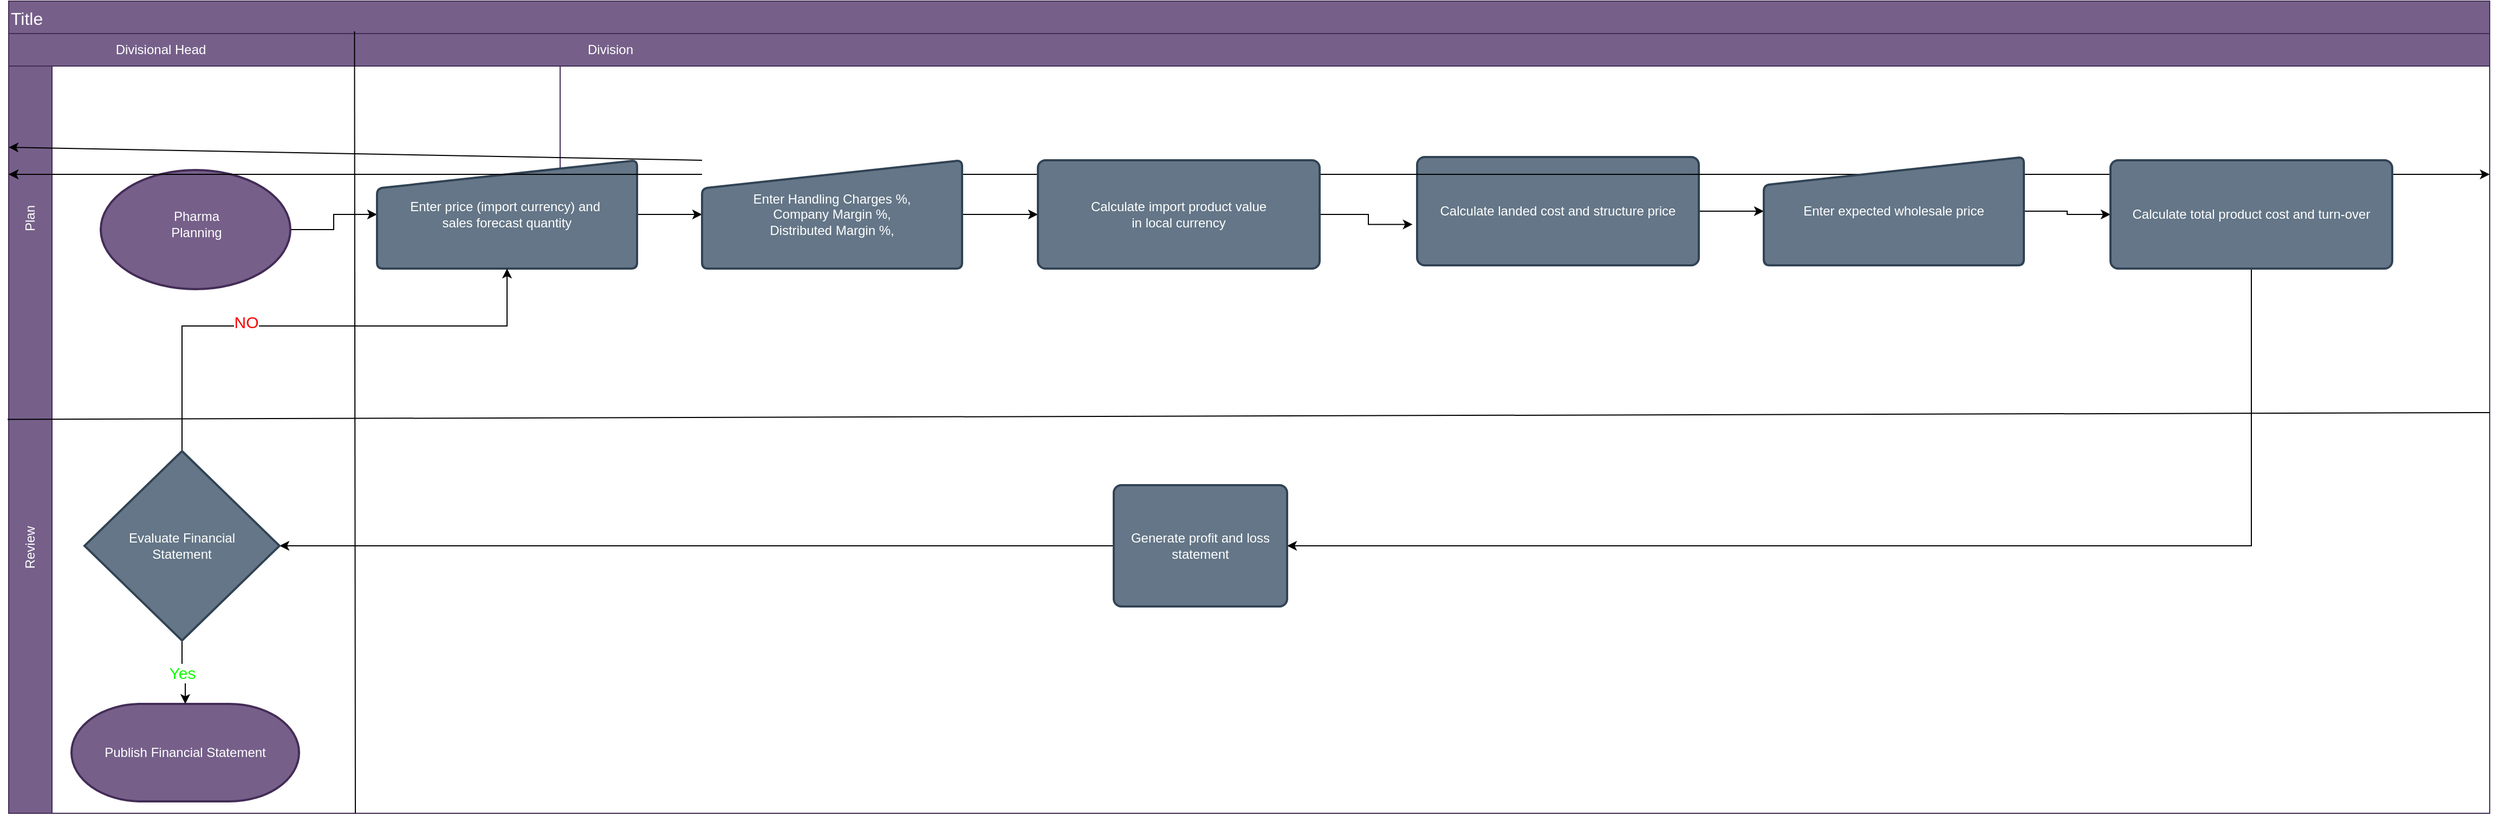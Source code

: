 <mxfile version="22.1.3" type="device">
  <diagram name="Page-1" id="Wng78zgXMxNBorSrREwi">
    <mxGraphModel dx="2484" dy="1814" grid="1" gridSize="10" guides="1" tooltips="1" connect="1" arrows="1" fold="1" page="1" pageScale="1" pageWidth="827" pageHeight="1169" math="0" shadow="0">
      <root>
        <mxCell id="0" />
        <mxCell id="1" parent="0" />
        <mxCell id="yCWt2Bw2ByoD9LctmX1r-72" value="" style="edgeStyle=orthogonalEdgeStyle;rounded=0;orthogonalLoop=1;jettySize=auto;html=1;" edge="1" parent="1" source="yCWt2Bw2ByoD9LctmX1r-68" target="yCWt2Bw2ByoD9LctmX1r-71">
          <mxGeometry relative="1" as="geometry" />
        </mxCell>
        <mxCell id="yCWt2Bw2ByoD9LctmX1r-68" value="Calculate landed cost and structure price" style="rounded=1;whiteSpace=wrap;html=1;absoluteArcSize=1;arcSize=14;strokeWidth=2;fillColor=#647687;fontColor=#ffffff;strokeColor=#314354;" vertex="1" parent="1">
          <mxGeometry x="1320" y="424" width="260" height="100" as="geometry" />
        </mxCell>
        <mxCell id="yCWt2Bw2ByoD9LctmX1r-13" value="Title" style="shape=table;startSize=30;container=1;collapsible=0;childLayout=tableLayout;fixedRows=1;rowLines=0;fontStyle=0;strokeColor=#432D57;fontSize=16;align=left;fillColor=#76608a;fontColor=#ffffff;" vertex="1" parent="1">
          <mxGeometry x="20" y="280" width="2290" height="750" as="geometry" />
        </mxCell>
        <mxCell id="yCWt2Bw2ByoD9LctmX1r-14" value="" style="shape=tableRow;horizontal=0;startSize=0;swimlaneHead=0;swimlaneBody=0;top=0;left=0;bottom=0;right=0;collapsible=0;dropTarget=0;fillColor=none;points=[[0,0.5],[1,0.5]];portConstraint=eastwest;strokeColor=inherit;fontSize=16;" vertex="1" parent="yCWt2Bw2ByoD9LctmX1r-13">
          <mxGeometry y="30" width="2290" height="50" as="geometry" />
        </mxCell>
        <mxCell id="yCWt2Bw2ByoD9LctmX1r-15" value="" style="shape=partialRectangle;html=1;whiteSpace=wrap;connectable=0;fillColor=none;top=0;left=0;bottom=0;right=0;overflow=hidden;pointerEvents=1;strokeColor=inherit;fontSize=16;" vertex="1" parent="yCWt2Bw2ByoD9LctmX1r-14">
          <mxGeometry width="509" height="50" as="geometry">
            <mxRectangle width="509" height="50" as="alternateBounds" />
          </mxGeometry>
        </mxCell>
        <mxCell id="yCWt2Bw2ByoD9LctmX1r-16" value="" style="shape=partialRectangle;html=1;whiteSpace=wrap;connectable=0;fillColor=none;top=0;left=0;bottom=0;right=0;align=left;spacingLeft=6;overflow=hidden;strokeColor=inherit;fontSize=16;" vertex="1" parent="yCWt2Bw2ByoD9LctmX1r-14">
          <mxGeometry x="509" width="1781" height="50" as="geometry">
            <mxRectangle width="1781" height="50" as="alternateBounds" />
          </mxGeometry>
        </mxCell>
        <mxCell id="yCWt2Bw2ByoD9LctmX1r-17" value="" style="shape=tableRow;horizontal=0;startSize=0;swimlaneHead=0;swimlaneBody=0;top=0;left=0;bottom=0;right=0;collapsible=0;dropTarget=0;fillColor=none;points=[[0,0.5],[1,0.5]];portConstraint=eastwest;strokeColor=inherit;fontSize=16;" vertex="1" parent="yCWt2Bw2ByoD9LctmX1r-13">
          <mxGeometry y="80" width="2290" height="30" as="geometry" />
        </mxCell>
        <mxCell id="yCWt2Bw2ByoD9LctmX1r-18" value="" style="shape=partialRectangle;html=1;whiteSpace=wrap;connectable=0;fillColor=none;top=0;left=0;bottom=0;right=0;overflow=hidden;strokeColor=inherit;fontSize=16;" vertex="1" parent="yCWt2Bw2ByoD9LctmX1r-17">
          <mxGeometry width="509" height="30" as="geometry">
            <mxRectangle width="509" height="30" as="alternateBounds" />
          </mxGeometry>
        </mxCell>
        <mxCell id="yCWt2Bw2ByoD9LctmX1r-19" value="" style="shape=partialRectangle;html=1;whiteSpace=wrap;connectable=0;fillColor=none;top=0;left=0;bottom=0;right=0;align=left;spacingLeft=6;overflow=hidden;strokeColor=inherit;fontSize=16;" vertex="1" parent="yCWt2Bw2ByoD9LctmX1r-17">
          <mxGeometry x="509" width="1781" height="30" as="geometry">
            <mxRectangle width="1781" height="30" as="alternateBounds" />
          </mxGeometry>
        </mxCell>
        <mxCell id="yCWt2Bw2ByoD9LctmX1r-20" value="" style="shape=tableRow;horizontal=0;startSize=0;swimlaneHead=0;swimlaneBody=0;top=0;left=0;bottom=0;right=0;collapsible=0;dropTarget=0;fillColor=none;points=[[0,0.5],[1,0.5]];portConstraint=eastwest;strokeColor=inherit;fontSize=16;" vertex="1" parent="yCWt2Bw2ByoD9LctmX1r-13">
          <mxGeometry y="110" width="2290" height="50" as="geometry" />
        </mxCell>
        <mxCell id="yCWt2Bw2ByoD9LctmX1r-21" value="" style="shape=partialRectangle;html=1;whiteSpace=wrap;connectable=0;fillColor=none;top=0;left=0;bottom=0;right=0;overflow=hidden;strokeColor=inherit;fontSize=16;" vertex="1" parent="yCWt2Bw2ByoD9LctmX1r-20">
          <mxGeometry width="509" height="50" as="geometry">
            <mxRectangle width="509" height="50" as="alternateBounds" />
          </mxGeometry>
        </mxCell>
        <mxCell id="yCWt2Bw2ByoD9LctmX1r-22" value="" style="shape=partialRectangle;html=1;whiteSpace=wrap;connectable=0;fillColor=none;top=0;left=0;bottom=0;right=0;align=left;spacingLeft=6;overflow=hidden;strokeColor=inherit;fontSize=16;" vertex="1" parent="yCWt2Bw2ByoD9LctmX1r-20">
          <mxGeometry x="509" width="1781" height="50" as="geometry">
            <mxRectangle width="1781" height="50" as="alternateBounds" />
          </mxGeometry>
        </mxCell>
        <mxCell id="yCWt2Bw2ByoD9LctmX1r-58" value="" style="shape=singleArrow;whiteSpace=wrap;html=1;arrowWidth=0.4;arrowSize=0.4;fillColor=#647687;strokeColor=#314354;fontColor=#ffffff;strokeWidth=2;rounded=1;arcSize=11;" vertex="1" parent="yCWt2Bw2ByoD9LctmX1r-20">
          <mxGeometry x="2290" width="NaN" height="50" as="geometry">
            <mxRectangle width="NaN" height="50" as="alternateBounds" />
          </mxGeometry>
        </mxCell>
        <mxCell id="yCWt2Bw2ByoD9LctmX1r-60" value="" style="rounded=1;whiteSpace=wrap;html=1;fillColor=#647687;strokeColor=#314354;fontColor=#ffffff;strokeWidth=2;arcSize=11;" vertex="1" parent="yCWt2Bw2ByoD9LctmX1r-20">
          <mxGeometry width="NaN" height="50" as="geometry">
            <mxRectangle width="NaN" height="50" as="alternateBounds" />
          </mxGeometry>
        </mxCell>
        <mxCell id="yCWt2Bw2ByoD9LctmX1r-62" value="" style="shape=waypoint;sketch=0;size=6;pointerEvents=1;points=[];fillColor=#647687;resizable=0;rotatable=0;perimeter=centerPerimeter;snapToPoint=1;strokeColor=#314354;fontColor=#ffffff;strokeWidth=2;rounded=1;arcSize=11;" vertex="1" parent="yCWt2Bw2ByoD9LctmX1r-20">
          <mxGeometry width="NaN" height="50" as="geometry">
            <mxRectangle width="NaN" height="50" as="alternateBounds" />
          </mxGeometry>
        </mxCell>
        <mxCell id="yCWt2Bw2ByoD9LctmX1r-64" value="" style="whiteSpace=wrap;html=1;fillColor=#647687;strokeColor=#314354;fontColor=#ffffff;strokeWidth=2;rounded=1;arcSize=11;" vertex="1" parent="yCWt2Bw2ByoD9LctmX1r-20">
          <mxGeometry width="NaN" height="50" as="geometry">
            <mxRectangle width="NaN" height="50" as="alternateBounds" />
          </mxGeometry>
        </mxCell>
        <mxCell id="yCWt2Bw2ByoD9LctmX1r-23" value="" style="rounded=0;whiteSpace=wrap;html=1;fillColor=#76608a;fontColor=#ffffff;strokeColor=#432D57;" vertex="1" parent="1">
          <mxGeometry x="20" y="310" width="40" height="720" as="geometry" />
        </mxCell>
        <mxCell id="yCWt2Bw2ByoD9LctmX1r-31" value="" style="rounded=0;whiteSpace=wrap;html=1;fillColor=#76608a;fontColor=#ffffff;strokeColor=#432D57;" vertex="1" parent="1">
          <mxGeometry x="20" y="310" width="2290" height="30" as="geometry" />
        </mxCell>
        <mxCell id="yCWt2Bw2ByoD9LctmX1r-32" value="Review" style="text;html=1;align=center;verticalAlign=middle;resizable=0;points=[];autosize=1;strokeColor=none;fillColor=none;rotation=-90;fontColor=#ffffff;" vertex="1" parent="1">
          <mxGeometry x="10" y="770" width="60" height="30" as="geometry" />
        </mxCell>
        <mxCell id="yCWt2Bw2ByoD9LctmX1r-33" value="Plan&lt;br&gt;" style="text;html=1;align=center;verticalAlign=middle;resizable=0;points=[];autosize=1;strokeColor=none;fillColor=none;rotation=-90;fontColor=#FFFFFF;" vertex="1" parent="1">
          <mxGeometry x="15" y="466" width="50" height="30" as="geometry" />
        </mxCell>
        <mxCell id="yCWt2Bw2ByoD9LctmX1r-29" value="" style="endArrow=none;html=1;rounded=0;exitX=0;exitY=0.636;exitDx=0;exitDy=0;exitPerimeter=0;" edge="1" parent="1">
          <mxGeometry width="50" height="50" relative="1" as="geometry">
            <mxPoint x="19" y="666.2" as="sourcePoint" />
            <mxPoint x="2310" y="660" as="targetPoint" />
          </mxGeometry>
        </mxCell>
        <mxCell id="yCWt2Bw2ByoD9LctmX1r-37" value="" style="endArrow=none;html=1;rounded=0;entryX=0.219;entryY=-0.067;entryDx=0;entryDy=0;entryPerimeter=0;" edge="1" parent="1">
          <mxGeometry width="50" height="50" relative="1" as="geometry">
            <mxPoint x="340" y="1030" as="sourcePoint" />
            <mxPoint x="339.22" y="307.99" as="targetPoint" />
          </mxGeometry>
        </mxCell>
        <mxCell id="yCWt2Bw2ByoD9LctmX1r-38" value="Divisional Head" style="text;html=1;align=center;verticalAlign=middle;resizable=0;points=[];autosize=1;strokeColor=none;fillColor=none;fontColor=#ffffff;" vertex="1" parent="1">
          <mxGeometry x="105" y="310" width="110" height="30" as="geometry" />
        </mxCell>
        <mxCell id="yCWt2Bw2ByoD9LctmX1r-39" value="Division" style="text;html=1;align=center;verticalAlign=middle;resizable=0;points=[];autosize=1;strokeColor=none;fillColor=none;fontColor=#ffffff;" vertex="1" parent="1">
          <mxGeometry x="540" y="310" width="70" height="30" as="geometry" />
        </mxCell>
        <mxCell id="yCWt2Bw2ByoD9LctmX1r-41" value="Pharma &lt;br&gt;Planning" style="text;html=1;align=center;verticalAlign=middle;resizable=0;points=[];autosize=1;strokeColor=none;fillColor=none;fontColor=#ffffff;" vertex="1" parent="1">
          <mxGeometry x="120" y="391" width="70" height="40" as="geometry" />
        </mxCell>
        <mxCell id="yCWt2Bw2ByoD9LctmX1r-49" value="" style="edgeStyle=orthogonalEdgeStyle;rounded=0;orthogonalLoop=1;jettySize=auto;html=1;" edge="1" parent="1" source="yCWt2Bw2ByoD9LctmX1r-44" target="yCWt2Bw2ByoD9LctmX1r-46">
          <mxGeometry relative="1" as="geometry" />
        </mxCell>
        <mxCell id="yCWt2Bw2ByoD9LctmX1r-44" value="" style="strokeWidth=2;html=1;shape=mxgraph.flowchart.start_2;whiteSpace=wrap;fillColor=#76608a;fontColor=#ffffff;strokeColor=#432D57;" vertex="1" parent="1">
          <mxGeometry x="105" y="436" width="175" height="110" as="geometry" />
        </mxCell>
        <mxCell id="yCWt2Bw2ByoD9LctmX1r-45" value="Pharma&lt;br&gt;Planning" style="text;html=1;align=center;verticalAlign=middle;resizable=0;points=[];autosize=1;strokeColor=none;fillColor=none;fontColor=#FFFFFF;" vertex="1" parent="1">
          <mxGeometry x="157.5" y="466" width="70" height="40" as="geometry" />
        </mxCell>
        <mxCell id="yCWt2Bw2ByoD9LctmX1r-57" value="" style="edgeStyle=orthogonalEdgeStyle;rounded=0;orthogonalLoop=1;jettySize=auto;html=1;" edge="1" parent="1" source="yCWt2Bw2ByoD9LctmX1r-46" target="yCWt2Bw2ByoD9LctmX1r-51">
          <mxGeometry relative="1" as="geometry" />
        </mxCell>
        <mxCell id="yCWt2Bw2ByoD9LctmX1r-46" value="Enter price (import currency) and&amp;nbsp;&lt;br style=&quot;border-color: var(--border-color);&quot;&gt;&lt;span style=&quot;&quot;&gt;sales forecast quantity&lt;/span&gt;" style="html=1;strokeWidth=2;shape=manualInput;whiteSpace=wrap;rounded=1;size=26;arcSize=11;fillColor=#647687;fontColor=#ffffff;strokeColor=#314354;" vertex="1" parent="1">
          <mxGeometry x="360" y="427" width="240" height="100" as="geometry" />
        </mxCell>
        <mxCell id="yCWt2Bw2ByoD9LctmX1r-59" value="" style="edgeStyle=orthogonalEdgeStyle;rounded=0;orthogonalLoop=1;jettySize=auto;html=1;" edge="1" parent="1" source="yCWt2Bw2ByoD9LctmX1r-51" target="yCWt2Bw2ByoD9LctmX1r-58">
          <mxGeometry relative="1" as="geometry" />
        </mxCell>
        <mxCell id="yCWt2Bw2ByoD9LctmX1r-61" value="" style="edgeStyle=orthogonalEdgeStyle;rounded=0;orthogonalLoop=1;jettySize=auto;html=1;" edge="1" parent="1" source="yCWt2Bw2ByoD9LctmX1r-51" target="yCWt2Bw2ByoD9LctmX1r-60">
          <mxGeometry relative="1" as="geometry" />
        </mxCell>
        <mxCell id="yCWt2Bw2ByoD9LctmX1r-63" value="" style="edgeStyle=orthogonalEdgeStyle;rounded=0;orthogonalLoop=1;jettySize=auto;html=1;" edge="1" parent="1" source="yCWt2Bw2ByoD9LctmX1r-51" target="yCWt2Bw2ByoD9LctmX1r-62">
          <mxGeometry relative="1" as="geometry" />
        </mxCell>
        <mxCell id="yCWt2Bw2ByoD9LctmX1r-65" value="" style="edgeStyle=orthogonalEdgeStyle;rounded=0;orthogonalLoop=1;jettySize=auto;html=1;" edge="1" parent="1" source="yCWt2Bw2ByoD9LctmX1r-51" target="yCWt2Bw2ByoD9LctmX1r-64">
          <mxGeometry relative="1" as="geometry" />
        </mxCell>
        <mxCell id="yCWt2Bw2ByoD9LctmX1r-66" style="edgeStyle=orthogonalEdgeStyle;rounded=0;orthogonalLoop=1;jettySize=auto;html=1;" edge="1" parent="1" source="yCWt2Bw2ByoD9LctmX1r-51" target="yCWt2Bw2ByoD9LctmX1r-54">
          <mxGeometry relative="1" as="geometry" />
        </mxCell>
        <mxCell id="yCWt2Bw2ByoD9LctmX1r-51" value="Enter Handling Charges %,&lt;br style=&quot;border-color: var(--border-color);&quot;&gt;&lt;span style=&quot;&quot;&gt;Company Margin %,&lt;/span&gt;&lt;br style=&quot;border-color: var(--border-color);&quot;&gt;&lt;span style=&quot;&quot;&gt;Distributed Margin %,&lt;/span&gt;" style="html=1;strokeWidth=2;shape=manualInput;whiteSpace=wrap;rounded=1;size=26;arcSize=11;fillColor=#647687;fontColor=#ffffff;strokeColor=#314354;" vertex="1" parent="1">
          <mxGeometry x="660" y="427" width="240" height="100" as="geometry" />
        </mxCell>
        <mxCell id="yCWt2Bw2ByoD9LctmX1r-69" value="" style="edgeStyle=orthogonalEdgeStyle;rounded=0;orthogonalLoop=1;jettySize=auto;html=1;entryX=-0.016;entryY=0.622;entryDx=0;entryDy=0;entryPerimeter=0;" edge="1" parent="1" source="yCWt2Bw2ByoD9LctmX1r-54" target="yCWt2Bw2ByoD9LctmX1r-68">
          <mxGeometry relative="1" as="geometry" />
        </mxCell>
        <mxCell id="yCWt2Bw2ByoD9LctmX1r-54" value="Calculate import product value&lt;br style=&quot;border-color: var(--border-color);&quot;&gt;&lt;span style=&quot;&quot;&gt;in local currency&lt;/span&gt;" style="rounded=1;whiteSpace=wrap;html=1;absoluteArcSize=1;arcSize=14;strokeWidth=2;fillColor=#647687;fontColor=#ffffff;strokeColor=#314354;" vertex="1" parent="1">
          <mxGeometry x="970" y="427" width="260" height="100" as="geometry" />
        </mxCell>
        <mxCell id="yCWt2Bw2ByoD9LctmX1r-89" value="" style="edgeStyle=orthogonalEdgeStyle;rounded=0;orthogonalLoop=1;jettySize=auto;html=1;" edge="1" parent="1" source="yCWt2Bw2ByoD9LctmX1r-71" target="yCWt2Bw2ByoD9LctmX1r-88">
          <mxGeometry relative="1" as="geometry" />
        </mxCell>
        <mxCell id="yCWt2Bw2ByoD9LctmX1r-71" value="Enter expected wholesale price&lt;br&gt;" style="html=1;strokeWidth=2;shape=manualInput;whiteSpace=wrap;rounded=1;size=26;arcSize=11;fillColor=#647687;fontColor=#ffffff;strokeColor=#314354;" vertex="1" parent="1">
          <mxGeometry x="1640" y="424" width="240" height="100" as="geometry" />
        </mxCell>
        <mxCell id="yCWt2Bw2ByoD9LctmX1r-94" style="edgeStyle=orthogonalEdgeStyle;rounded=0;orthogonalLoop=1;jettySize=auto;html=1;entryX=1;entryY=0.5;entryDx=0;entryDy=0;" edge="1" parent="1" source="yCWt2Bw2ByoD9LctmX1r-88" target="yCWt2Bw2ByoD9LctmX1r-91">
          <mxGeometry relative="1" as="geometry">
            <Array as="points">
              <mxPoint x="2090" y="783" />
            </Array>
          </mxGeometry>
        </mxCell>
        <mxCell id="yCWt2Bw2ByoD9LctmX1r-88" value="Calculate total product cost and turn-over" style="rounded=1;whiteSpace=wrap;html=1;absoluteArcSize=1;arcSize=14;strokeWidth=2;fillColor=#647687;fontColor=#ffffff;strokeColor=#314354;" vertex="1" parent="1">
          <mxGeometry x="1960" y="427" width="260" height="100" as="geometry" />
        </mxCell>
        <mxCell id="yCWt2Bw2ByoD9LctmX1r-96" value="" style="edgeStyle=orthogonalEdgeStyle;rounded=0;orthogonalLoop=1;jettySize=auto;html=1;entryX=1;entryY=0.5;entryDx=0;entryDy=0;entryPerimeter=0;" edge="1" parent="1" source="yCWt2Bw2ByoD9LctmX1r-91" target="yCWt2Bw2ByoD9LctmX1r-98">
          <mxGeometry relative="1" as="geometry">
            <mxPoint x="310" y="810" as="targetPoint" />
          </mxGeometry>
        </mxCell>
        <mxCell id="yCWt2Bw2ByoD9LctmX1r-91" value="Generate profit and loss statement" style="rounded=1;whiteSpace=wrap;html=1;absoluteArcSize=1;arcSize=14;strokeWidth=2;fillColor=#647687;fontColor=#ffffff;strokeColor=#314354;" vertex="1" parent="1">
          <mxGeometry x="1040" y="727" width="160" height="112" as="geometry" />
        </mxCell>
        <mxCell id="yCWt2Bw2ByoD9LctmX1r-97" value="Publish Financial Statement" style="strokeWidth=2;html=1;shape=mxgraph.flowchart.terminator;whiteSpace=wrap;fillColor=#76608a;fontColor=#ffffff;strokeColor=#432D57;" vertex="1" parent="1">
          <mxGeometry x="78" y="929" width="210" height="90" as="geometry" />
        </mxCell>
        <mxCell id="yCWt2Bw2ByoD9LctmX1r-99" value="" style="edgeStyle=orthogonalEdgeStyle;rounded=0;orthogonalLoop=1;jettySize=auto;html=1;" edge="1" parent="1" source="yCWt2Bw2ByoD9LctmX1r-98" target="yCWt2Bw2ByoD9LctmX1r-97">
          <mxGeometry relative="1" as="geometry" />
        </mxCell>
        <mxCell id="yCWt2Bw2ByoD9LctmX1r-100" value="Yes" style="edgeLabel;html=1;align=center;verticalAlign=middle;resizable=0;points=[];fontColor=#11ff00;fontSize=15;" vertex="1" connectable="0" parent="yCWt2Bw2ByoD9LctmX1r-99">
          <mxGeometry x="-0.048" y="-1" relative="1" as="geometry">
            <mxPoint x="-1" y="-1" as="offset" />
          </mxGeometry>
        </mxCell>
        <mxCell id="yCWt2Bw2ByoD9LctmX1r-102" style="edgeStyle=orthogonalEdgeStyle;rounded=0;orthogonalLoop=1;jettySize=auto;html=1;entryX=0.5;entryY=1;entryDx=0;entryDy=0;" edge="1" parent="1" source="yCWt2Bw2ByoD9LctmX1r-98" target="yCWt2Bw2ByoD9LctmX1r-46">
          <mxGeometry relative="1" as="geometry">
            <Array as="points">
              <mxPoint x="180" y="580" />
              <mxPoint x="480" y="580" />
            </Array>
          </mxGeometry>
        </mxCell>
        <mxCell id="yCWt2Bw2ByoD9LctmX1r-103" value="NO" style="edgeLabel;html=1;align=center;verticalAlign=middle;resizable=0;points=[];fontSize=15;fontColor=#fa0000;" vertex="1" connectable="0" parent="yCWt2Bw2ByoD9LctmX1r-102">
          <mxGeometry x="-0.256" y="4" relative="1" as="geometry">
            <mxPoint as="offset" />
          </mxGeometry>
        </mxCell>
        <mxCell id="yCWt2Bw2ByoD9LctmX1r-98" value="Evaluate Financial&lt;br&gt;Statement" style="strokeWidth=2;html=1;shape=mxgraph.flowchart.decision;whiteSpace=wrap;fillColor=#647687;fontColor=#ffffff;strokeColor=#314354;" vertex="1" parent="1">
          <mxGeometry x="90" y="695.5" width="180" height="175" as="geometry" />
        </mxCell>
      </root>
    </mxGraphModel>
  </diagram>
</mxfile>

